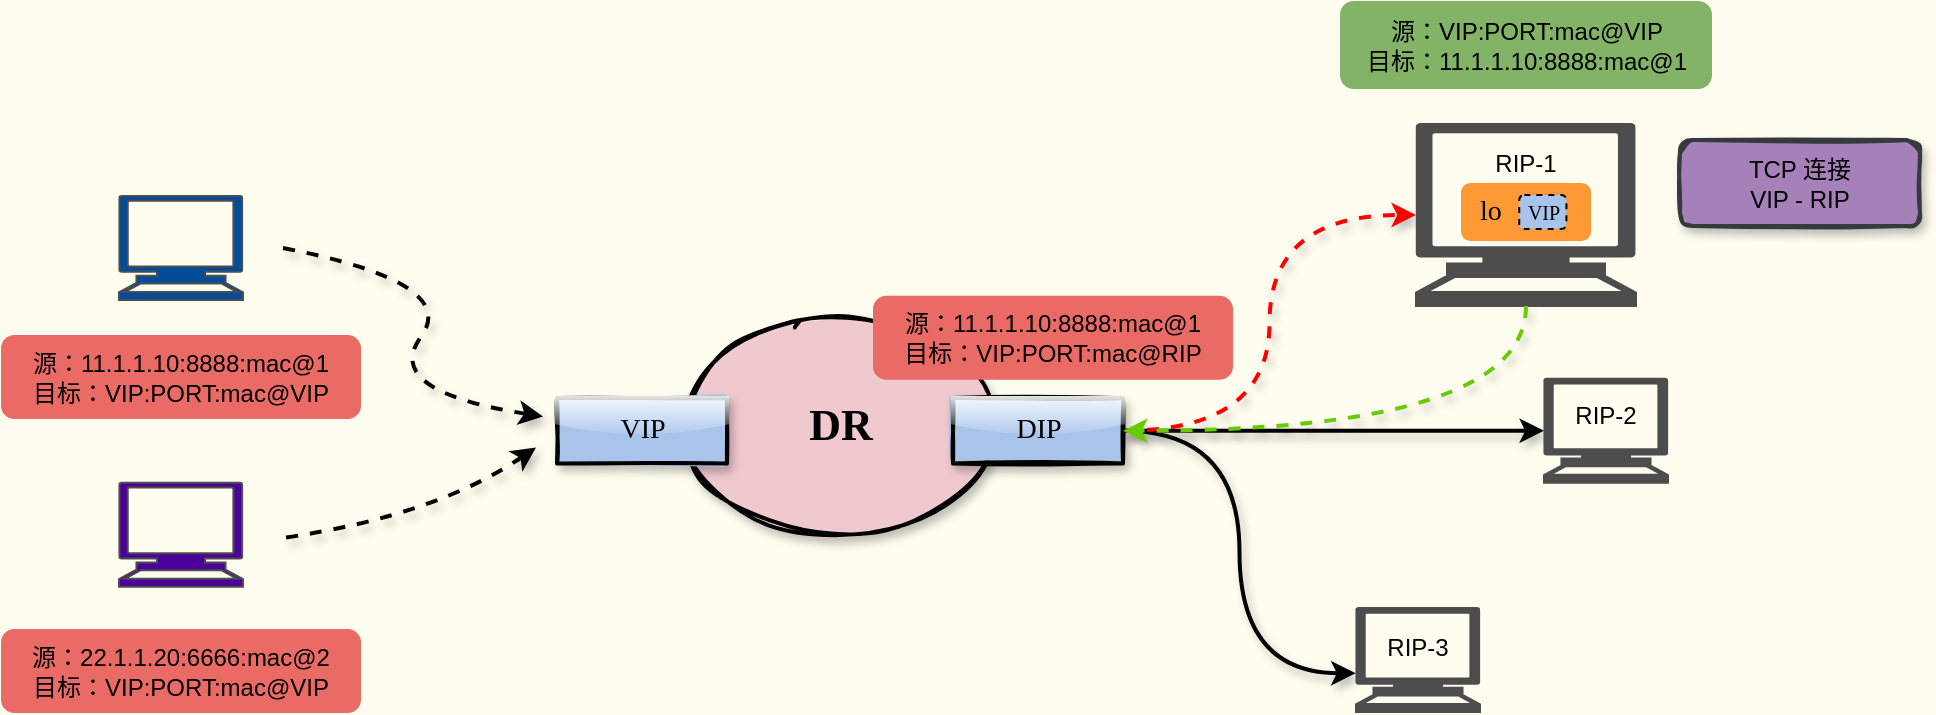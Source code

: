 <mxfile version="14.4.8" type="github">
  <diagram id="hrvEUlPZ7Sl5a-fx2PgV" name="第 1 页">
    <mxGraphModel dx="618" dy="-529" grid="0" gridSize="10" guides="1" tooltips="1" connect="1" arrows="1" fold="1" page="1" pageScale="1" pageWidth="1169" pageHeight="827" background="#FFFDF0" math="0" shadow="0">
      <root>
        <mxCell id="0" />
        <mxCell id="1" parent="0" />
        <mxCell id="ESg7y5GwWMkOcSWc0D8r-2" style="edgeStyle=orthogonalEdgeStyle;rounded=0;orthogonalLoop=1;jettySize=auto;html=1;exitX=0.5;exitY=1;exitDx=0;exitDy=0;exitPerimeter=0;" edge="1" parent="1">
          <mxGeometry relative="1" as="geometry">
            <mxPoint x="265" y="1409.74" as="sourcePoint" />
            <mxPoint x="265" y="1409.74" as="targetPoint" />
          </mxGeometry>
        </mxCell>
        <mxCell id="ESg7y5GwWMkOcSWc0D8r-3" value="" style="curved=1;endArrow=classic;html=1;shadow=1;strokeWidth=2;dashed=1;" edge="1" parent="1">
          <mxGeometry width="50" height="50" relative="1" as="geometry">
            <mxPoint x="308.5" y="1245" as="sourcePoint" />
            <mxPoint x="438.5" y="1329.24" as="targetPoint" />
            <Array as="points">
              <mxPoint x="397.5" y="1262.24" />
              <mxPoint x="357.5" y="1316.49" />
            </Array>
          </mxGeometry>
        </mxCell>
        <mxCell id="ESg7y5GwWMkOcSWc0D8r-4" value="" style="curved=1;endArrow=classic;html=1;shadow=1;strokeWidth=2;dashed=1;" edge="1" parent="1">
          <mxGeometry width="50" height="50" relative="1" as="geometry">
            <mxPoint x="310" y="1389.74" as="sourcePoint" />
            <mxPoint x="435" y="1344.74" as="targetPoint" />
            <Array as="points">
              <mxPoint x="385" y="1378.74" />
            </Array>
          </mxGeometry>
        </mxCell>
        <mxCell id="ESg7y5GwWMkOcSWc0D8r-5" value="&lt;div style=&quot;font-family: &amp;#34;helvetica&amp;#34; ; font-size: 12px&quot;&gt;&lt;br&gt;&lt;/div&gt;" style="text;html=1;strokeColor=none;fillColor=none;align=center;verticalAlign=middle;whiteSpace=wrap;rounded=0;shadow=1;glass=1;sketch=1;fontFamily=Tahoma;fontSize=14;" vertex="1" parent="1">
          <mxGeometry x="174.5" y="1430.24" width="181" height="20" as="geometry" />
        </mxCell>
        <mxCell id="ESg7y5GwWMkOcSWc0D8r-6" value="&lt;b&gt;&lt;font style=&quot;font-size: 22px&quot;&gt;DR&lt;/font&gt;&lt;/b&gt;" style="ellipse;whiteSpace=wrap;html=1;shadow=1;glass=1;sketch=1;strokeWidth=2;fontFamily=Tahoma;fontSize=14;fillStyle=solid;fillColor=#f0c9cf;" vertex="1" parent="1">
          <mxGeometry x="508.5" y="1280.24" width="157" height="108" as="geometry" />
        </mxCell>
        <mxCell id="ESg7y5GwWMkOcSWc0D8r-7" value="VIP" style="rounded=0;whiteSpace=wrap;html=1;shadow=1;glass=1;sketch=1;strokeColor=#000000;strokeWidth=2;fontFamily=Tahoma;fontSize=14;fillStyle=solid;fillColor=#A9C4EB;" vertex="1" parent="1">
          <mxGeometry x="445.5" y="1320" width="85" height="32.75" as="geometry" />
        </mxCell>
        <mxCell id="ESg7y5GwWMkOcSWc0D8r-9" style="edgeStyle=orthogonalEdgeStyle;curved=1;sketch=0;orthogonalLoop=1;jettySize=auto;html=1;exitX=1;exitY=0.5;exitDx=0;exitDy=0;entryX=-0.003;entryY=0.627;entryDx=0;entryDy=0;entryPerimeter=0;shadow=1;strokeWidth=2;" edge="1" parent="1" source="ESg7y5GwWMkOcSWc0D8r-11" target="ESg7y5GwWMkOcSWc0D8r-15">
          <mxGeometry relative="1" as="geometry" />
        </mxCell>
        <mxCell id="ESg7y5GwWMkOcSWc0D8r-10" style="edgeStyle=orthogonalEdgeStyle;curved=1;sketch=0;orthogonalLoop=1;jettySize=auto;html=1;exitX=1;exitY=0.5;exitDx=0;exitDy=0;entryX=0;entryY=0.5;entryDx=0;entryDy=0;entryPerimeter=0;shadow=1;strokeWidth=2;" edge="1" parent="1" source="ESg7y5GwWMkOcSWc0D8r-11" target="ESg7y5GwWMkOcSWc0D8r-14">
          <mxGeometry relative="1" as="geometry" />
        </mxCell>
        <mxCell id="ESg7y5GwWMkOcSWc0D8r-43" style="edgeStyle=orthogonalEdgeStyle;curved=1;sketch=0;orthogonalLoop=1;jettySize=auto;html=1;exitX=1;exitY=0.5;exitDx=0;exitDy=0;entryX=0;entryY=0.5;entryDx=0;entryDy=0;entryPerimeter=0;shadow=1;dashed=1;strokeColor=#FF0000;strokeWidth=2;fontColor=#E6E6E6;" edge="1" parent="1" source="ESg7y5GwWMkOcSWc0D8r-11" target="ESg7y5GwWMkOcSWc0D8r-13">
          <mxGeometry relative="1" as="geometry" />
        </mxCell>
        <mxCell id="ESg7y5GwWMkOcSWc0D8r-11" value="DIP" style="rounded=0;whiteSpace=wrap;html=1;shadow=1;glass=1;sketch=1;strokeColor=#000000;strokeWidth=2;fontFamily=Tahoma;fontSize=14;fillStyle=solid;fillColor=#A9C4EB;" vertex="1" parent="1">
          <mxGeometry x="643.5" y="1320" width="85" height="32.75" as="geometry" />
        </mxCell>
        <mxCell id="ESg7y5GwWMkOcSWc0D8r-12" value="&lt;div style=&quot;font-family: &amp;#34;helvetica&amp;#34; ; font-size: 12px&quot;&gt;&lt;br&gt;&lt;/div&gt;" style="text;html=1;strokeColor=none;fillColor=none;align=center;verticalAlign=middle;whiteSpace=wrap;rounded=0;shadow=1;glass=1;sketch=1;fontFamily=Tahoma;fontSize=14;" vertex="1" parent="1">
          <mxGeometry x="187.5" y="1303.24" width="181" height="20" as="geometry" />
        </mxCell>
        <mxCell id="ESg7y5GwWMkOcSWc0D8r-14" value="" style="shape=mxgraph.signs.tech.computer;html=1;pointerEvents=1;verticalLabelPosition=bottom;verticalAlign=top;align=center;labelBackgroundColor=none;fontColor=#ffffff;fillColor=#4D4D4D;strokeColor=#4D4D4D;" vertex="1" parent="1">
          <mxGeometry x="939" y="1310.38" width="62" height="52" as="geometry" />
        </mxCell>
        <mxCell id="ESg7y5GwWMkOcSWc0D8r-15" value="" style="shape=mxgraph.signs.tech.computer;html=1;pointerEvents=1;verticalLabelPosition=bottom;verticalAlign=top;align=center;labelBackgroundColor=none;fontColor=#ffffff;fillColor=#4D4D4D;strokeColor=#4D4D4D;" vertex="1" parent="1">
          <mxGeometry x="845" y="1425" width="62" height="52" as="geometry" />
        </mxCell>
        <mxCell id="ESg7y5GwWMkOcSWc0D8r-17" value="&lt;span style=&quot;color: rgb(0, 0, 0); font-family: helvetica; font-size: 12px; font-style: normal; font-weight: 400; letter-spacing: normal; text-align: center; text-indent: 0px; text-transform: none; word-spacing: 0px; display: inline; float: none;&quot;&gt;RIP-2&lt;/span&gt;" style="text;html=1;strokeColor=none;fillColor=none;align=center;verticalAlign=middle;whiteSpace=wrap;rounded=0;labelBackgroundColor=none;" vertex="1" parent="1">
          <mxGeometry x="950" y="1319.38" width="40" height="20" as="geometry" />
        </mxCell>
        <mxCell id="ESg7y5GwWMkOcSWc0D8r-18" value="&lt;span style=&quot;color: rgb(0, 0, 0); font-family: helvetica; font-size: 12px; font-style: normal; font-weight: 400; letter-spacing: normal; text-align: center; text-indent: 0px; text-transform: none; word-spacing: 0px; display: inline; float: none;&quot;&gt;RIP-3&lt;/span&gt;" style="text;html=1;strokeColor=none;fillColor=none;align=center;verticalAlign=middle;whiteSpace=wrap;rounded=0;labelBackgroundColor=none;" vertex="1" parent="1">
          <mxGeometry x="856" y="1435" width="40" height="20" as="geometry" />
        </mxCell>
        <mxCell id="ESg7y5GwWMkOcSWc0D8r-19" value="源：&lt;span style=&quot;font-family: &amp;#34;helvetica&amp;#34;&quot;&gt;11.1.1.10:8888&lt;/span&gt;&lt;span style=&quot;font-family: &amp;#34;helvetica&amp;#34;&quot;&gt;:mac@1&lt;/span&gt;&lt;br&gt;目标：VIP:PORT:mac@R&lt;span style=&quot;font-family: &amp;#34;helvetica&amp;#34;&quot;&gt;IP&lt;/span&gt;" style="rounded=1;whiteSpace=wrap;html=1;fillColor=#EA6B66;strokeColor=#EA6B66;" vertex="1" parent="1">
          <mxGeometry x="604" y="1269.38" width="179" height="41" as="geometry" />
        </mxCell>
        <mxCell id="ESg7y5GwWMkOcSWc0D8r-21" value="" style="shape=mxgraph.signs.tech.computer;html=1;pointerEvents=1;verticalLabelPosition=bottom;verticalAlign=top;align=center;labelBackgroundColor=none;fontColor=#ffffff;strokeColor=#4D4D4D;fillColor=#004C99;" vertex="1" parent="1">
          <mxGeometry x="226.5" y="1219" width="62" height="52" as="geometry" />
        </mxCell>
        <mxCell id="ESg7y5GwWMkOcSWc0D8r-22" value="" style="shape=mxgraph.signs.tech.computer;html=1;pointerEvents=1;verticalLabelPosition=bottom;verticalAlign=top;align=center;labelBackgroundColor=none;fontColor=#ffffff;strokeColor=#4D4D4D;fillColor=#4C0099;" vertex="1" parent="1">
          <mxGeometry x="226.5" y="1362.38" width="62" height="52" as="geometry" />
        </mxCell>
        <mxCell id="ESg7y5GwWMkOcSWc0D8r-23" value="&lt;div style=&quot;font-family: &amp;#34;helvetica&amp;#34;&quot;&gt;源：11.1.1.10:8888:mac@1&lt;/div&gt;&lt;div style=&quot;font-family: &amp;#34;helvetica&amp;#34;&quot;&gt;目标：VIP:PORT:mac@VIP&lt;/div&gt;" style="rounded=1;whiteSpace=wrap;html=1;fillColor=#EA6B66;strokeColor=#EA6B66;" vertex="1" parent="1">
          <mxGeometry x="168" y="1289" width="179" height="41" as="geometry" />
        </mxCell>
        <mxCell id="ESg7y5GwWMkOcSWc0D8r-24" value="&lt;div style=&quot;font-family: &amp;#34;helvetica&amp;#34;&quot;&gt;&lt;div&gt;源：22.1.1.20:6666:mac@2&lt;/div&gt;目标：VIP:PORT:mac@VIP&lt;/div&gt;" style="rounded=1;whiteSpace=wrap;html=1;fillColor=#EA6B66;strokeColor=#EA6B66;" vertex="1" parent="1">
          <mxGeometry x="168" y="1436" width="179" height="41" as="geometry" />
        </mxCell>
        <mxCell id="ESg7y5GwWMkOcSWc0D8r-28" value="源：VIP:PORT:mac@VIP&lt;br&gt;目标：&lt;span style=&quot;font-family: &amp;#34;helvetica&amp;#34;&quot;&gt;11.1.1.10:8888:mac@1&lt;/span&gt;" style="rounded=1;whiteSpace=wrap;html=1;strokeColor=#82b366;fillColor=#82B366;" vertex="1" parent="1">
          <mxGeometry x="837.5" y="1122" width="185" height="43" as="geometry" />
        </mxCell>
        <mxCell id="ESg7y5GwWMkOcSWc0D8r-29" value="TCP 连接&lt;br&gt;VIP - RIP" style="rounded=1;whiteSpace=wrap;html=1;strokeWidth=2;glass=0;shadow=1;sketch=1;fillStyle=solid;strokeColor=#36393d;fillColor=#A680B8;" vertex="1" parent="1">
          <mxGeometry x="1007" y="1191" width="120" height="43" as="geometry" />
        </mxCell>
        <mxCell id="ESg7y5GwWMkOcSWc0D8r-42" value="" style="group" vertex="1" connectable="0" parent="1">
          <mxGeometry x="875" y="1183" width="110" height="91" as="geometry" />
        </mxCell>
        <mxCell id="ESg7y5GwWMkOcSWc0D8r-16" value="&lt;meta charset=&quot;utf-8&quot;&gt;&lt;span style=&quot;color: rgb(0, 0, 0); font-family: helvetica; font-size: 12px; font-style: normal; font-weight: 400; letter-spacing: normal; text-align: center; text-indent: 0px; text-transform: none; word-spacing: 0px; display: inline; float: none;&quot;&gt;RIP-1&lt;/span&gt;" style="text;html=1;strokeColor=none;fillColor=none;align=center;verticalAlign=middle;whiteSpace=wrap;rounded=0;labelBackgroundColor=none;" vertex="1" parent="ESg7y5GwWMkOcSWc0D8r-42">
          <mxGeometry x="35" y="10" width="40" height="20" as="geometry" />
        </mxCell>
        <mxCell id="ESg7y5GwWMkOcSWc0D8r-31" value="&amp;nbsp; lo" style="rounded=1;whiteSpace=wrap;html=1;shadow=0;glass=0;sketch=0;strokeWidth=1;fontFamily=Tahoma;fontSize=14;fillStyle=solid;align=left;fillColor=#FF9933;strokeColor=#FF9933;" vertex="1" parent="ESg7y5GwWMkOcSWc0D8r-42">
          <mxGeometry x="23" y="30" width="64" height="28" as="geometry" />
        </mxCell>
        <mxCell id="ESg7y5GwWMkOcSWc0D8r-39" value="&lt;font style=&quot;font-size: 10px&quot;&gt;VIP&lt;/font&gt;" style="rounded=1;whiteSpace=wrap;html=1;shadow=0;glass=0;sketch=0;strokeWidth=1;fontFamily=Tahoma;fontSize=14;fillStyle=solid;fillColor=#A9C4EB;dashed=1;" vertex="1" parent="ESg7y5GwWMkOcSWc0D8r-42">
          <mxGeometry x="51.632" y="35.5" width="23.579" height="17" as="geometry" />
        </mxCell>
        <mxCell id="ESg7y5GwWMkOcSWc0D8r-13" value="" style="shape=mxgraph.signs.tech.computer;html=1;pointerEvents=1;verticalLabelPosition=bottom;verticalAlign=top;align=center;labelBackgroundColor=none;fontColor=#ffffff;fillColor=#4D4D4D;strokeColor=#4D4D4D;" vertex="1" parent="ESg7y5GwWMkOcSWc0D8r-42">
          <mxGeometry width="110" height="91" as="geometry" />
        </mxCell>
        <mxCell id="ESg7y5GwWMkOcSWc0D8r-44" style="edgeStyle=orthogonalEdgeStyle;curved=1;sketch=0;orthogonalLoop=1;jettySize=auto;html=1;exitX=0.5;exitY=1;exitDx=0;exitDy=0;exitPerimeter=0;entryX=1;entryY=0.5;entryDx=0;entryDy=0;shadow=1;dashed=1;strokeWidth=2;fontColor=#E6E6E6;strokeColor=#66CC00;" edge="1" parent="1" source="ESg7y5GwWMkOcSWc0D8r-13" target="ESg7y5GwWMkOcSWc0D8r-11">
          <mxGeometry relative="1" as="geometry" />
        </mxCell>
      </root>
    </mxGraphModel>
  </diagram>
</mxfile>
